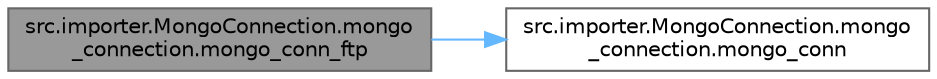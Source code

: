 digraph "src.importer.MongoConnection.mongo_connection.mongo_conn_ftp"
{
 // LATEX_PDF_SIZE
  bgcolor="transparent";
  edge [fontname=Helvetica,fontsize=10,labelfontname=Helvetica,labelfontsize=10];
  node [fontname=Helvetica,fontsize=10,shape=box,height=0.2,width=0.4];
  rankdir="LR";
  Node1 [id="Node000001",label="src.importer.MongoConnection.mongo\l_connection.mongo_conn_ftp",height=0.2,width=0.4,color="gray40", fillcolor="grey60", style="filled", fontcolor="black",tooltip=" "];
  Node1 -> Node2 [id="edge1_Node000001_Node000002",color="steelblue1",style="solid",tooltip=" "];
  Node2 [id="Node000002",label="src.importer.MongoConnection.mongo\l_connection.mongo_conn",height=0.2,width=0.4,color="grey40", fillcolor="white", style="filled",URL="$classsrc_1_1importer_1_1_mongo_connection_1_1mongo__connection.html#ada8a9a3e169718e9dc1b3bb51fba6bd8",tooltip=" "];
}
